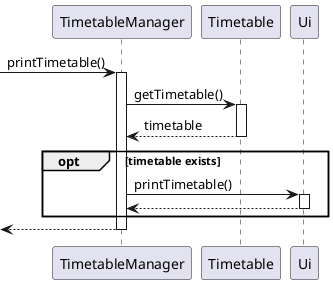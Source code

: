 @startuml

-> TimetableManager : printTimetable()
activate TimetableManager
TimetableManager -> Timetable : getTimetable()
activate Timetable
TimetableManager <-- Timetable : timetable
deactivate Timetable
opt timetable exists
    TimetableManager -> Ui : printTimetable()
    activate Ui
    TimetableManager <-- Ui
    deactivate Ui
end
<-- TimetableManager
deactivate TimetableManager
@enduml